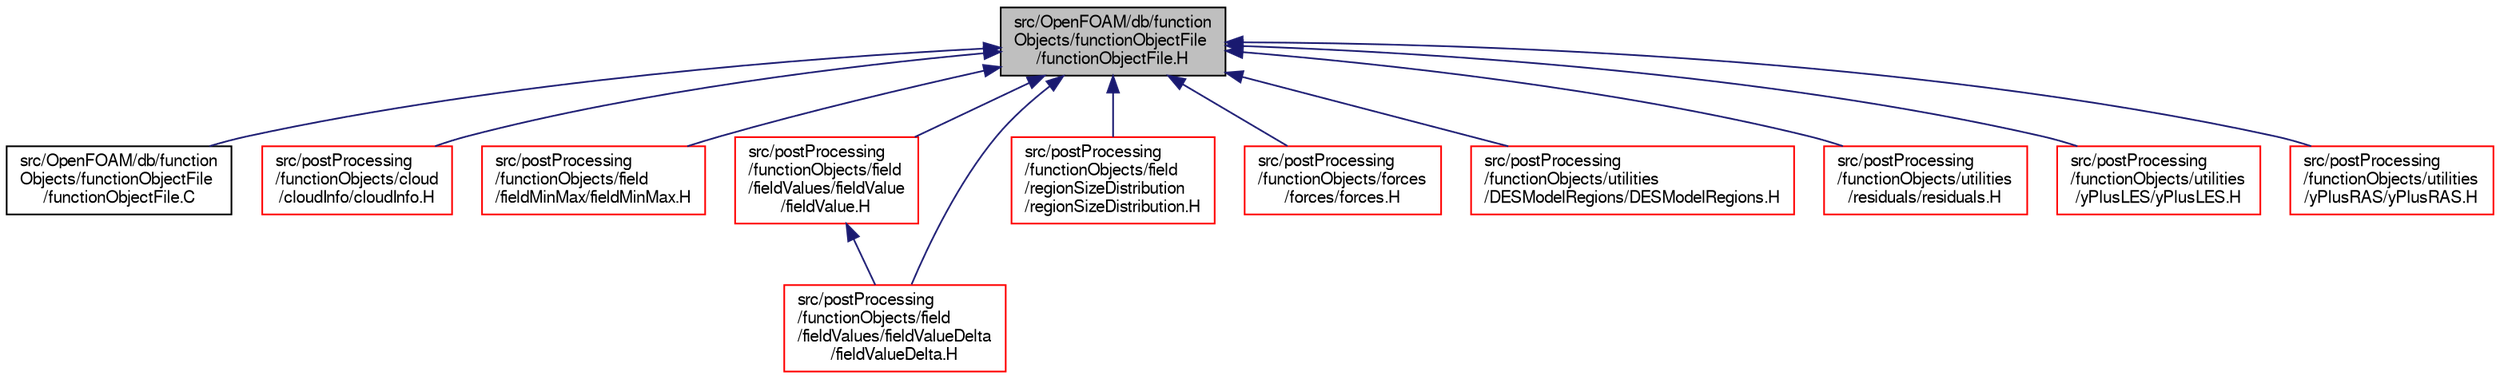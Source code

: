 digraph "src/OpenFOAM/db/functionObjects/functionObjectFile/functionObjectFile.H"
{
  bgcolor="transparent";
  edge [fontname="FreeSans",fontsize="10",labelfontname="FreeSans",labelfontsize="10"];
  node [fontname="FreeSans",fontsize="10",shape=record];
  Node88 [label="src/OpenFOAM/db/function\lObjects/functionObjectFile\l/functionObjectFile.H",height=0.2,width=0.4,color="black", fillcolor="grey75", style="filled", fontcolor="black"];
  Node88 -> Node89 [dir="back",color="midnightblue",fontsize="10",style="solid",fontname="FreeSans"];
  Node89 [label="src/OpenFOAM/db/function\lObjects/functionObjectFile\l/functionObjectFile.C",height=0.2,width=0.4,color="black",URL="$a08951.html"];
  Node88 -> Node90 [dir="back",color="midnightblue",fontsize="10",style="solid",fontname="FreeSans"];
  Node90 [label="src/postProcessing\l/functionObjects/cloud\l/cloudInfo/cloudInfo.H",height=0.2,width=0.4,color="red",URL="$a13187.html"];
  Node88 -> Node95 [dir="back",color="midnightblue",fontsize="10",style="solid",fontname="FreeSans"];
  Node95 [label="src/postProcessing\l/functionObjects/field\l/fieldMinMax/fieldMinMax.H",height=0.2,width=0.4,color="red",URL="$a13253.html"];
  Node88 -> Node101 [dir="back",color="midnightblue",fontsize="10",style="solid",fontname="FreeSans"];
  Node101 [label="src/postProcessing\l/functionObjects/field\l/fieldValues/fieldValue\l/fieldValue.H",height=0.2,width=0.4,color="red",URL="$a13313.html"];
  Node101 -> Node120 [dir="back",color="midnightblue",fontsize="10",style="solid",fontname="FreeSans"];
  Node120 [label="src/postProcessing\l/functionObjects/field\l/fieldValues/fieldValueDelta\l/fieldValueDelta.H",height=0.2,width=0.4,color="red",URL="$a13328.html"];
  Node88 -> Node120 [dir="back",color="midnightblue",fontsize="10",style="solid",fontname="FreeSans"];
  Node88 -> Node125 [dir="back",color="midnightblue",fontsize="10",style="solid",fontname="FreeSans"];
  Node125 [label="src/postProcessing\l/functionObjects/field\l/regionSizeDistribution\l/regionSizeDistribution.H",height=0.2,width=0.4,color="red",URL="$a13406.html"];
  Node88 -> Node130 [dir="back",color="midnightblue",fontsize="10",style="solid",fontname="FreeSans"];
  Node130 [label="src/postProcessing\l/functionObjects/forces\l/forces/forces.H",height=0.2,width=0.4,color="red",URL="$a13511.html"];
  Node88 -> Node142 [dir="back",color="midnightblue",fontsize="10",style="solid",fontname="FreeSans"];
  Node142 [label="src/postProcessing\l/functionObjects/utilities\l/DESModelRegions/DESModelRegions.H",height=0.2,width=0.4,color="red",URL="$a13721.html"];
  Node88 -> Node147 [dir="back",color="midnightblue",fontsize="10",style="solid",fontname="FreeSans"];
  Node147 [label="src/postProcessing\l/functionObjects/utilities\l/residuals/residuals.H",height=0.2,width=0.4,color="red",URL="$a13817.html"];
  Node88 -> Node153 [dir="back",color="midnightblue",fontsize="10",style="solid",fontname="FreeSans"];
  Node153 [label="src/postProcessing\l/functionObjects/utilities\l/yPlusLES/yPlusLES.H",height=0.2,width=0.4,color="red",URL="$a13919.html"];
  Node88 -> Node158 [dir="back",color="midnightblue",fontsize="10",style="solid",fontname="FreeSans"];
  Node158 [label="src/postProcessing\l/functionObjects/utilities\l/yPlusRAS/yPlusRAS.H",height=0.2,width=0.4,color="red",URL="$a13934.html"];
}
